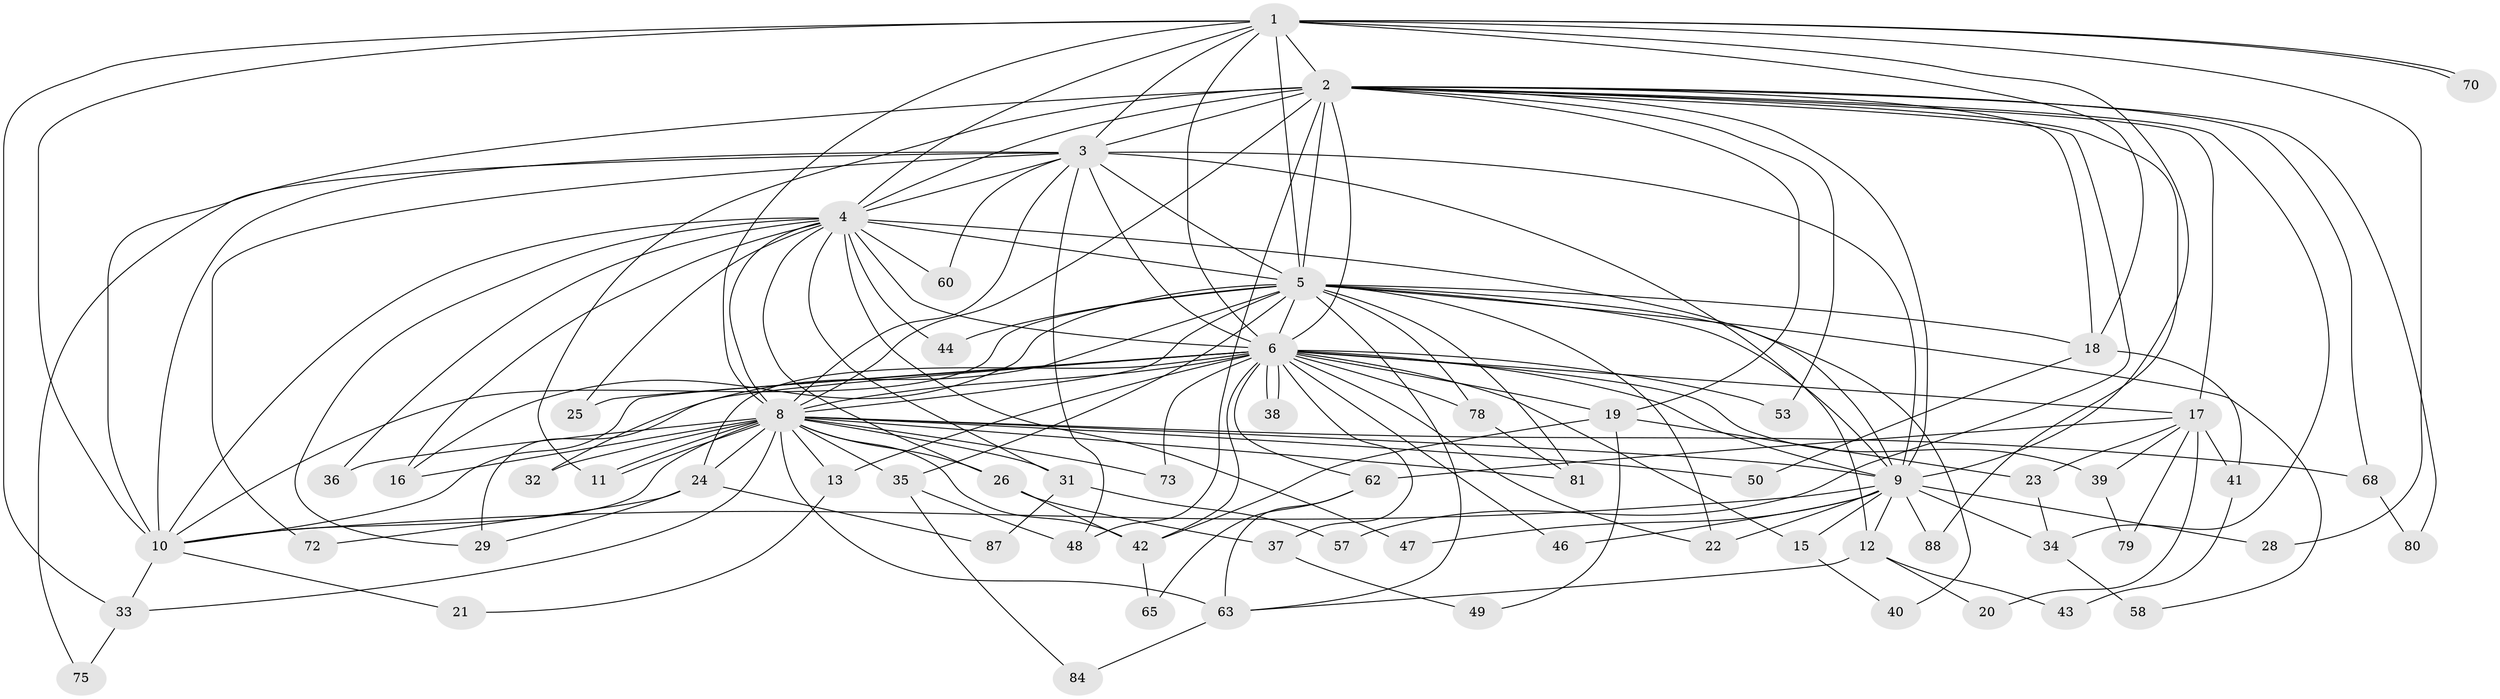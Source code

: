 // Generated by graph-tools (version 1.1) at 2025/23/03/03/25 07:23:46]
// undirected, 64 vertices, 159 edges
graph export_dot {
graph [start="1"]
  node [color=gray90,style=filled];
  1 [super="+30"];
  2 [super="+7"];
  3 [super="+14"];
  4 [super="+56"];
  5 [super="+52"];
  6 [super="+27"];
  8 [super="+82"];
  9 [super="+45"];
  10 [super="+69"];
  11 [super="+66"];
  12 [super="+85"];
  13;
  15;
  16 [super="+61"];
  17 [super="+64"];
  18 [super="+76"];
  19;
  20;
  21;
  22 [super="+51"];
  23;
  24 [super="+89"];
  25;
  26;
  28;
  29 [super="+77"];
  31 [super="+54"];
  32;
  33 [super="+67"];
  34 [super="+55"];
  35;
  36;
  37;
  38;
  39;
  40;
  41;
  42 [super="+71"];
  43;
  44;
  46;
  47;
  48 [super="+59"];
  49;
  50;
  53;
  57;
  58;
  60;
  62;
  63 [super="+74"];
  65;
  68;
  70;
  72;
  73;
  75 [super="+86"];
  78 [super="+83"];
  79;
  80;
  81;
  84;
  87;
  88;
  1 -- 2 [weight=3];
  1 -- 3;
  1 -- 4;
  1 -- 5;
  1 -- 6;
  1 -- 8;
  1 -- 9;
  1 -- 10 [weight=2];
  1 -- 28;
  1 -- 70;
  1 -- 70;
  1 -- 18;
  1 -- 33;
  2 -- 3 [weight=2];
  2 -- 4 [weight=2];
  2 -- 5 [weight=3];
  2 -- 6 [weight=3];
  2 -- 8 [weight=2];
  2 -- 9 [weight=2];
  2 -- 10 [weight=2];
  2 -- 17 [weight=2];
  2 -- 19;
  2 -- 68;
  2 -- 80;
  2 -- 18;
  2 -- 88;
  2 -- 34;
  2 -- 53;
  2 -- 57;
  2 -- 48;
  2 -- 11;
  3 -- 4;
  3 -- 5 [weight=2];
  3 -- 6;
  3 -- 8;
  3 -- 9;
  3 -- 10;
  3 -- 12;
  3 -- 48;
  3 -- 60;
  3 -- 72;
  3 -- 75;
  4 -- 5;
  4 -- 6 [weight=2];
  4 -- 8;
  4 -- 9 [weight=2];
  4 -- 10;
  4 -- 25;
  4 -- 26;
  4 -- 31;
  4 -- 36;
  4 -- 44;
  4 -- 47;
  4 -- 60;
  4 -- 29;
  4 -- 16;
  5 -- 6;
  5 -- 8;
  5 -- 9;
  5 -- 10;
  5 -- 16;
  5 -- 18;
  5 -- 22;
  5 -- 32;
  5 -- 35;
  5 -- 40;
  5 -- 44;
  5 -- 58;
  5 -- 63;
  5 -- 78;
  5 -- 81;
  6 -- 8;
  6 -- 9;
  6 -- 10;
  6 -- 13;
  6 -- 15;
  6 -- 17;
  6 -- 19;
  6 -- 24;
  6 -- 25;
  6 -- 29;
  6 -- 37;
  6 -- 38;
  6 -- 38;
  6 -- 39;
  6 -- 46;
  6 -- 53;
  6 -- 73;
  6 -- 78;
  6 -- 62;
  6 -- 42;
  6 -- 22;
  8 -- 9;
  8 -- 10;
  8 -- 11;
  8 -- 11;
  8 -- 13;
  8 -- 16;
  8 -- 24 [weight=2];
  8 -- 26;
  8 -- 31;
  8 -- 32;
  8 -- 33;
  8 -- 35;
  8 -- 36;
  8 -- 50;
  8 -- 68;
  8 -- 73;
  8 -- 81;
  8 -- 42;
  8 -- 63;
  9 -- 10;
  9 -- 12;
  9 -- 15;
  9 -- 22;
  9 -- 28;
  9 -- 34;
  9 -- 46;
  9 -- 47;
  9 -- 88;
  10 -- 21;
  10 -- 33;
  12 -- 20;
  12 -- 43;
  12 -- 63;
  13 -- 21;
  15 -- 40;
  17 -- 20;
  17 -- 23;
  17 -- 39;
  17 -- 41;
  17 -- 62;
  17 -- 79;
  18 -- 41;
  18 -- 50;
  19 -- 23;
  19 -- 49;
  19 -- 42;
  23 -- 34;
  24 -- 29;
  24 -- 72;
  24 -- 87;
  26 -- 37;
  26 -- 42;
  31 -- 57;
  31 -- 87;
  33 -- 75;
  34 -- 58;
  35 -- 48;
  35 -- 84;
  37 -- 49;
  39 -- 79;
  41 -- 43;
  42 -- 65;
  62 -- 63;
  62 -- 65;
  63 -- 84;
  68 -- 80;
  78 -- 81;
}
